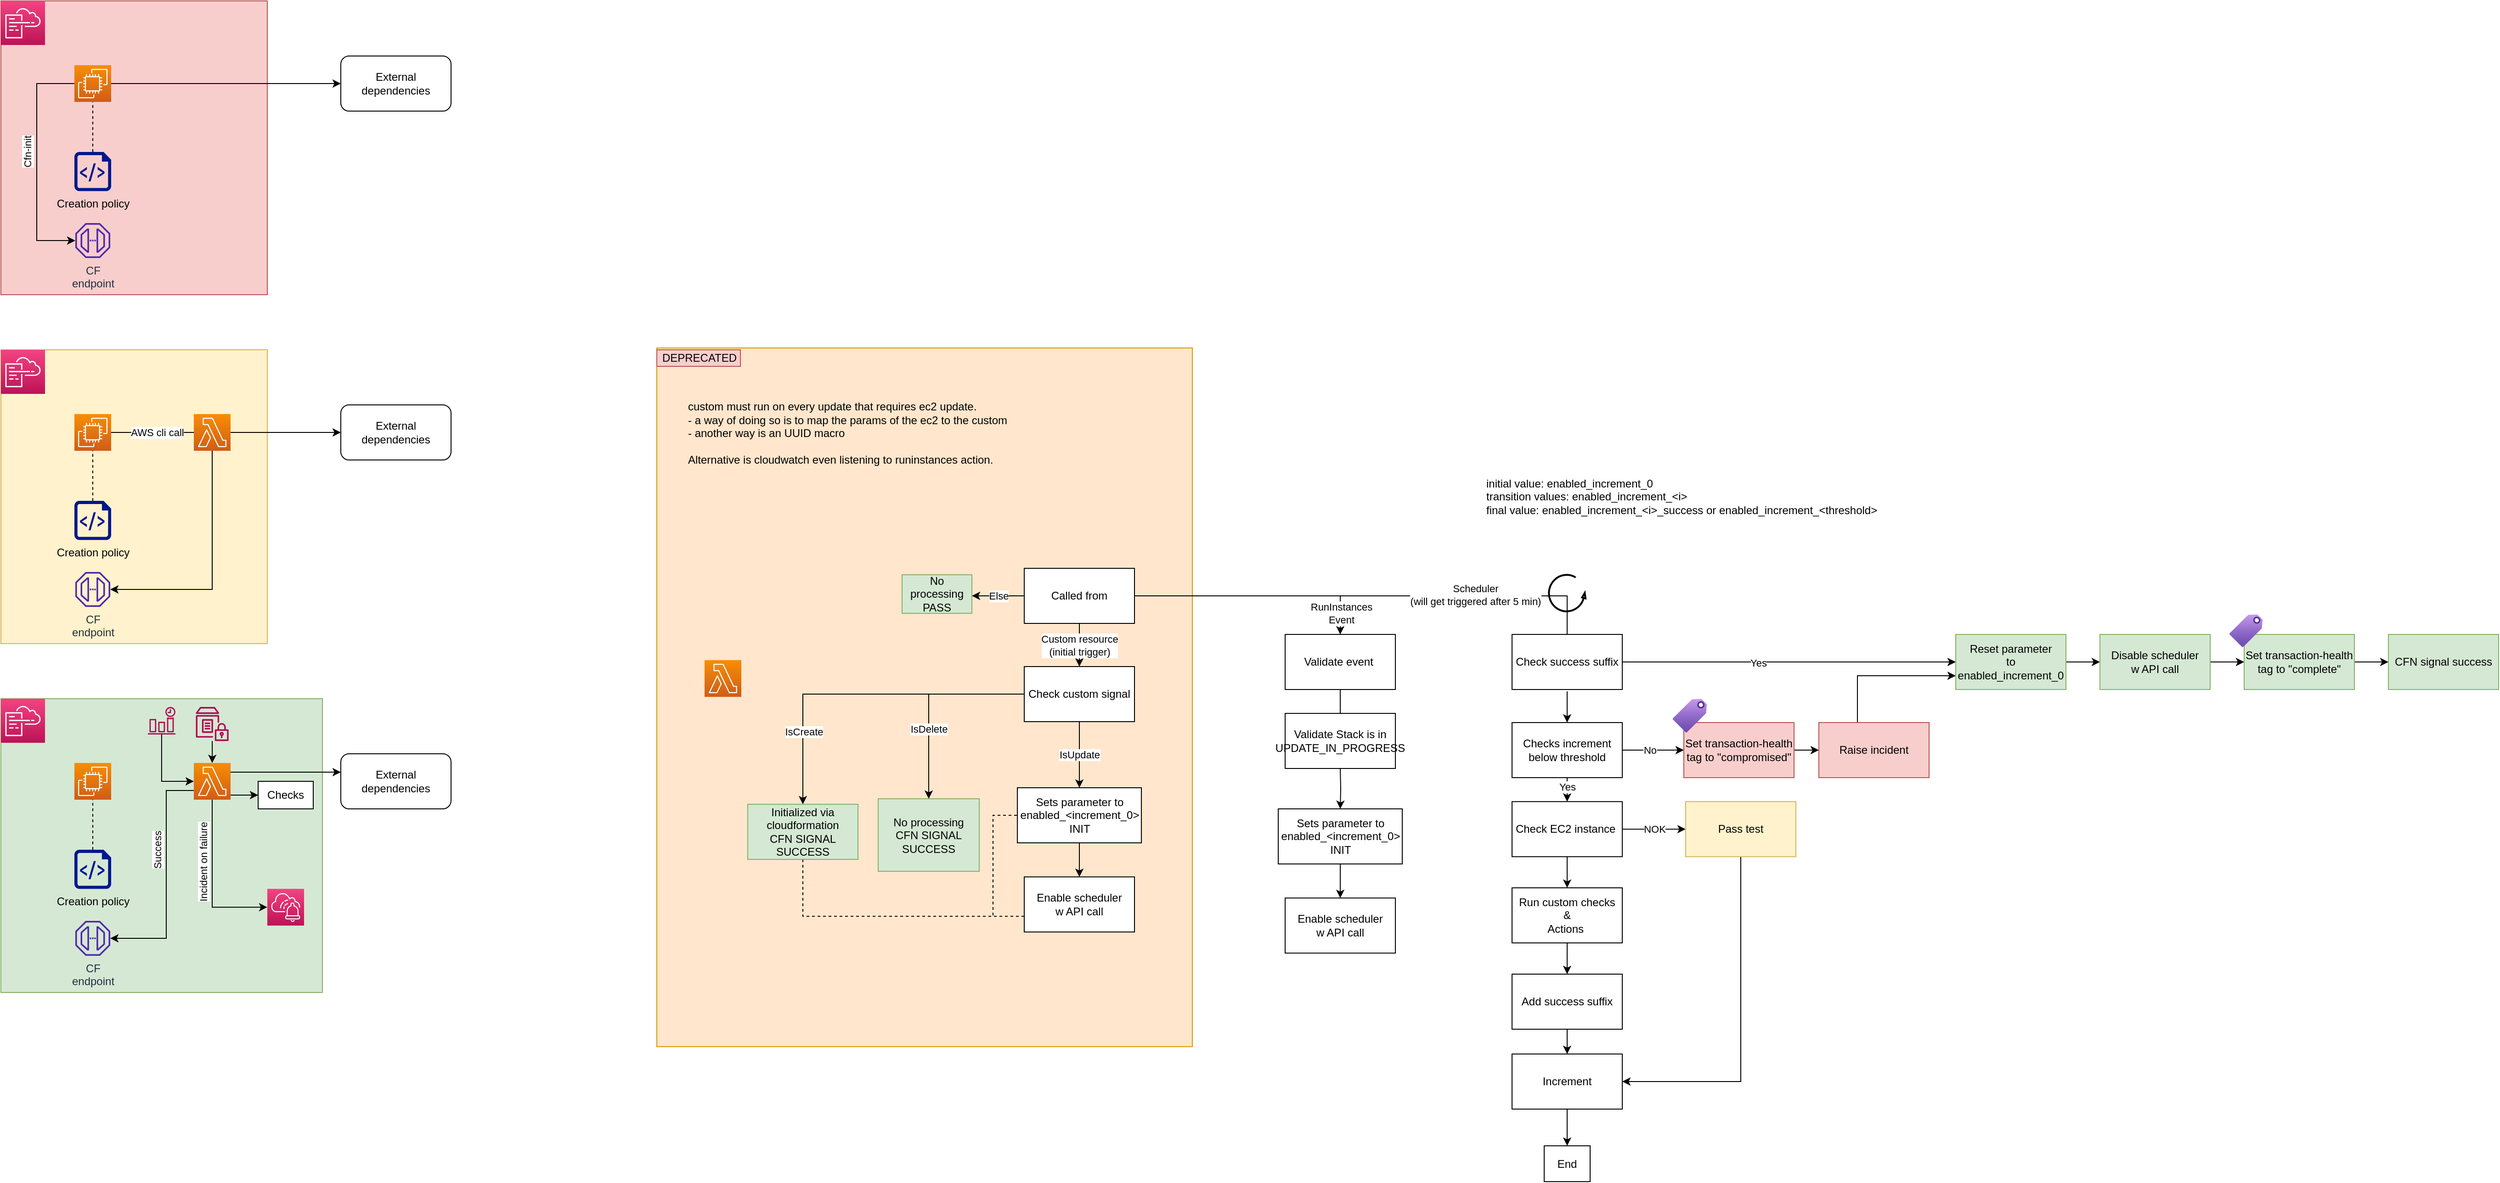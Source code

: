 <mxfile version="16.1.2" type="device"><diagram id="FhN0YhwfLMsi-lymDsW3" name="Page-1"><mxGraphModel dx="1106" dy="997" grid="0" gridSize="10" guides="1" tooltips="1" connect="1" arrows="1" fold="1" page="1" pageScale="1" pageWidth="827" pageHeight="1169" math="0" shadow="0"><root><mxCell id="0"/><mxCell id="1" parent="0"/><mxCell id="nle_YwqOD9X8qx88k8Kb-2" value="" style="rounded=0;whiteSpace=wrap;html=1;fillColor=#ffe6cc;strokeColor=#d79b00;" vertex="1" parent="1"><mxGeometry x="784" y="407" width="583" height="761" as="geometry"/></mxCell><mxCell id="jrHru4hNWrMTznHkmxCw-6" value="" style="rounded=0;whiteSpace=wrap;html=1;fillColor=#f8cecc;strokeColor=#b85450;" parent="1" vertex="1"><mxGeometry x="70" y="29" width="290" height="320" as="geometry"/></mxCell><mxCell id="jrHru4hNWrMTznHkmxCw-11" style="edgeStyle=orthogonalEdgeStyle;rounded=0;orthogonalLoop=1;jettySize=auto;html=1;endArrow=classic;endFill=1;" parent="1" source="jrHru4hNWrMTznHkmxCw-2" target="jrHru4hNWrMTznHkmxCw-12" edge="1"><mxGeometry relative="1" as="geometry"><mxPoint x="270" y="119" as="targetPoint"/></mxGeometry></mxCell><mxCell id="jrHru4hNWrMTznHkmxCw-26" style="edgeStyle=orthogonalEdgeStyle;rounded=0;orthogonalLoop=1;jettySize=auto;html=1;endArrow=classic;endFill=1;" parent="1" source="jrHru4hNWrMTznHkmxCw-2" target="jrHru4hNWrMTznHkmxCw-28" edge="1"><mxGeometry relative="1" as="geometry"><Array as="points"><mxPoint x="109" y="119"/></Array></mxGeometry></mxCell><mxCell id="jrHru4hNWrMTznHkmxCw-27" value="Cfn-init" style="edgeLabel;html=1;align=center;verticalAlign=middle;resizable=0;points=[];rotation=-90;" parent="jrHru4hNWrMTznHkmxCw-26" vertex="1" connectable="0"><mxGeometry x="-0.32" y="1" relative="1" as="geometry"><mxPoint x="-11" y="29" as="offset"/></mxGeometry></mxCell><mxCell id="jrHru4hNWrMTznHkmxCw-2" value="" style="sketch=0;points=[[0,0,0],[0.25,0,0],[0.5,0,0],[0.75,0,0],[1,0,0],[0,1,0],[0.25,1,0],[0.5,1,0],[0.75,1,0],[1,1,0],[0,0.25,0],[0,0.5,0],[0,0.75,0],[1,0.25,0],[1,0.5,0],[1,0.75,0]];outlineConnect=0;fontColor=#232F3E;gradientColor=#F78E04;gradientDirection=north;fillColor=#D05C17;strokeColor=#ffffff;dashed=0;verticalLabelPosition=bottom;verticalAlign=top;align=center;html=1;fontSize=12;fontStyle=0;aspect=fixed;shape=mxgraph.aws4.resourceIcon;resIcon=mxgraph.aws4.ec2;" parent="1" vertex="1"><mxGeometry x="150" y="99" width="40" height="40" as="geometry"/></mxCell><mxCell id="jrHru4hNWrMTznHkmxCw-9" value="" style="edgeStyle=orthogonalEdgeStyle;rounded=0;orthogonalLoop=1;jettySize=auto;html=1;endArrow=none;endFill=0;dashed=1;" parent="1" source="jrHru4hNWrMTznHkmxCw-4" target="jrHru4hNWrMTznHkmxCw-2" edge="1"><mxGeometry relative="1" as="geometry"/></mxCell><mxCell id="jrHru4hNWrMTznHkmxCw-4" value="Creation policy" style="sketch=0;aspect=fixed;pointerEvents=1;shadow=0;dashed=0;html=1;strokeColor=none;labelPosition=center;verticalLabelPosition=bottom;verticalAlign=top;align=center;fillColor=#00188D;shape=mxgraph.azure.script_file" parent="1" vertex="1"><mxGeometry x="150" y="193.55" width="40" height="42.55" as="geometry"/></mxCell><mxCell id="jrHru4hNWrMTznHkmxCw-5" value="" style="sketch=0;points=[[0,0,0],[0.25,0,0],[0.5,0,0],[0.75,0,0],[1,0,0],[0,1,0],[0.25,1,0],[0.5,1,0],[0.75,1,0],[1,1,0],[0,0.25,0],[0,0.5,0],[0,0.75,0],[1,0.25,0],[1,0.5,0],[1,0.75,0]];points=[[0,0,0],[0.25,0,0],[0.5,0,0],[0.75,0,0],[1,0,0],[0,1,0],[0.25,1,0],[0.5,1,0],[0.75,1,0],[1,1,0],[0,0.25,0],[0,0.5,0],[0,0.75,0],[1,0.25,0],[1,0.5,0],[1,0.75,0]];outlineConnect=0;fontColor=#232F3E;gradientColor=#F34482;gradientDirection=north;fillColor=#BC1356;strokeColor=#ffffff;dashed=0;verticalLabelPosition=bottom;verticalAlign=top;align=center;html=1;fontSize=12;fontStyle=0;aspect=fixed;shape=mxgraph.aws4.resourceIcon;resIcon=mxgraph.aws4.cloudformation;" parent="1" vertex="1"><mxGeometry x="70" y="29" width="48" height="48" as="geometry"/></mxCell><mxCell id="jrHru4hNWrMTznHkmxCw-12" value="External dependencies" style="rounded=1;whiteSpace=wrap;html=1;" parent="1" vertex="1"><mxGeometry x="440" y="89" width="120" height="60" as="geometry"/></mxCell><mxCell id="jrHru4hNWrMTznHkmxCw-28" value="CF&lt;br&gt;endpoint" style="sketch=0;outlineConnect=0;fontColor=#232F3E;gradientColor=none;fillColor=#4D27AA;strokeColor=none;dashed=0;verticalLabelPosition=bottom;verticalAlign=top;align=center;html=1;fontSize=12;fontStyle=0;aspect=fixed;pointerEvents=1;shape=mxgraph.aws4.endpoint;" parent="1" vertex="1"><mxGeometry x="151" y="271" width="38" height="38" as="geometry"/></mxCell><mxCell id="jrHru4hNWrMTznHkmxCw-39" value="" style="rounded=0;whiteSpace=wrap;html=1;fillColor=#fff2cc;strokeColor=#d6b656;" parent="1" vertex="1"><mxGeometry x="70" y="409" width="290" height="320" as="geometry"/></mxCell><mxCell id="jrHru4hNWrMTznHkmxCw-40" style="edgeStyle=orthogonalEdgeStyle;rounded=0;orthogonalLoop=1;jettySize=auto;html=1;endArrow=classic;endFill=1;startArrow=none;" parent="1" source="jrHru4hNWrMTznHkmxCw-49" target="jrHru4hNWrMTznHkmxCw-47" edge="1"><mxGeometry relative="1" as="geometry"><mxPoint x="270" y="499" as="targetPoint"/></mxGeometry></mxCell><mxCell id="jrHru4hNWrMTznHkmxCw-43" value="" style="sketch=0;points=[[0,0,0],[0.25,0,0],[0.5,0,0],[0.75,0,0],[1,0,0],[0,1,0],[0.25,1,0],[0.5,1,0],[0.75,1,0],[1,1,0],[0,0.25,0],[0,0.5,0],[0,0.75,0],[1,0.25,0],[1,0.5,0],[1,0.75,0]];outlineConnect=0;fontColor=#232F3E;gradientColor=#F78E04;gradientDirection=north;fillColor=#D05C17;strokeColor=#ffffff;dashed=0;verticalLabelPosition=bottom;verticalAlign=top;align=center;html=1;fontSize=12;fontStyle=0;aspect=fixed;shape=mxgraph.aws4.resourceIcon;resIcon=mxgraph.aws4.ec2;" parent="1" vertex="1"><mxGeometry x="150" y="479" width="40" height="40" as="geometry"/></mxCell><mxCell id="jrHru4hNWrMTznHkmxCw-44" value="" style="edgeStyle=orthogonalEdgeStyle;rounded=0;orthogonalLoop=1;jettySize=auto;html=1;endArrow=none;endFill=0;dashed=1;" parent="1" source="jrHru4hNWrMTznHkmxCw-45" target="jrHru4hNWrMTznHkmxCw-43" edge="1"><mxGeometry relative="1" as="geometry"/></mxCell><mxCell id="jrHru4hNWrMTznHkmxCw-45" value="Creation policy" style="sketch=0;aspect=fixed;pointerEvents=1;shadow=0;dashed=0;html=1;strokeColor=none;labelPosition=center;verticalLabelPosition=bottom;verticalAlign=top;align=center;fillColor=#00188D;shape=mxgraph.azure.script_file" parent="1" vertex="1"><mxGeometry x="150" y="573.55" width="40" height="42.55" as="geometry"/></mxCell><mxCell id="jrHru4hNWrMTznHkmxCw-46" value="" style="sketch=0;points=[[0,0,0],[0.25,0,0],[0.5,0,0],[0.75,0,0],[1,0,0],[0,1,0],[0.25,1,0],[0.5,1,0],[0.75,1,0],[1,1,0],[0,0.25,0],[0,0.5,0],[0,0.75,0],[1,0.25,0],[1,0.5,0],[1,0.75,0]];points=[[0,0,0],[0.25,0,0],[0.5,0,0],[0.75,0,0],[1,0,0],[0,1,0],[0.25,1,0],[0.5,1,0],[0.75,1,0],[1,1,0],[0,0.25,0],[0,0.5,0],[0,0.75,0],[1,0.25,0],[1,0.5,0],[1,0.75,0]];outlineConnect=0;fontColor=#232F3E;gradientColor=#F34482;gradientDirection=north;fillColor=#BC1356;strokeColor=#ffffff;dashed=0;verticalLabelPosition=bottom;verticalAlign=top;align=center;html=1;fontSize=12;fontStyle=0;aspect=fixed;shape=mxgraph.aws4.resourceIcon;resIcon=mxgraph.aws4.cloudformation;" parent="1" vertex="1"><mxGeometry x="70" y="409" width="48" height="48" as="geometry"/></mxCell><mxCell id="jrHru4hNWrMTznHkmxCw-47" value="External dependencies" style="rounded=1;whiteSpace=wrap;html=1;" parent="1" vertex="1"><mxGeometry x="440" y="469" width="120" height="60" as="geometry"/></mxCell><mxCell id="jrHru4hNWrMTznHkmxCw-48" value="CF&lt;br&gt;endpoint" style="sketch=0;outlineConnect=0;fontColor=#232F3E;gradientColor=none;fillColor=#4D27AA;strokeColor=none;dashed=0;verticalLabelPosition=bottom;verticalAlign=top;align=center;html=1;fontSize=12;fontStyle=0;aspect=fixed;pointerEvents=1;shape=mxgraph.aws4.endpoint;" parent="1" vertex="1"><mxGeometry x="151" y="651" width="38" height="38" as="geometry"/></mxCell><mxCell id="jrHru4hNWrMTznHkmxCw-51" style="edgeStyle=orthogonalEdgeStyle;rounded=0;orthogonalLoop=1;jettySize=auto;html=1;endArrow=classic;endFill=1;" parent="1" source="jrHru4hNWrMTznHkmxCw-49" target="jrHru4hNWrMTznHkmxCw-48" edge="1"><mxGeometry relative="1" as="geometry"><Array as="points"><mxPoint x="300" y="670"/></Array></mxGeometry></mxCell><mxCell id="jrHru4hNWrMTznHkmxCw-49" value="" style="sketch=0;points=[[0,0,0],[0.25,0,0],[0.5,0,0],[0.75,0,0],[1,0,0],[0,1,0],[0.25,1,0],[0.5,1,0],[0.75,1,0],[1,1,0],[0,0.25,0],[0,0.5,0],[0,0.75,0],[1,0.25,0],[1,0.5,0],[1,0.75,0]];outlineConnect=0;fontColor=#232F3E;gradientColor=#F78E04;gradientDirection=north;fillColor=#D05C17;strokeColor=#ffffff;dashed=0;verticalLabelPosition=bottom;verticalAlign=top;align=center;html=1;fontSize=12;fontStyle=0;aspect=fixed;shape=mxgraph.aws4.resourceIcon;resIcon=mxgraph.aws4.lambda;" parent="1" vertex="1"><mxGeometry x="280" y="479" width="40" height="40" as="geometry"/></mxCell><mxCell id="jrHru4hNWrMTznHkmxCw-50" value="" style="edgeStyle=orthogonalEdgeStyle;rounded=0;orthogonalLoop=1;jettySize=auto;html=1;endArrow=none;endFill=1;" parent="1" source="jrHru4hNWrMTznHkmxCw-43" target="jrHru4hNWrMTznHkmxCw-49" edge="1"><mxGeometry relative="1" as="geometry"><mxPoint x="440" y="499" as="targetPoint"/><mxPoint x="190" y="499" as="sourcePoint"/></mxGeometry></mxCell><mxCell id="jrHru4hNWrMTznHkmxCw-54" value="AWS cli call" style="edgeLabel;html=1;align=center;verticalAlign=middle;resizable=0;points=[];" parent="jrHru4hNWrMTznHkmxCw-50" vertex="1" connectable="0"><mxGeometry x="-0.178" relative="1" as="geometry"><mxPoint x="13" as="offset"/></mxGeometry></mxCell><mxCell id="jrHru4hNWrMTznHkmxCw-55" value="" style="rounded=0;whiteSpace=wrap;html=1;fillColor=#d5e8d4;strokeColor=#82b366;" parent="1" vertex="1"><mxGeometry x="70" y="789" width="350" height="320" as="geometry"/></mxCell><mxCell id="jrHru4hNWrMTznHkmxCw-56" style="edgeStyle=orthogonalEdgeStyle;rounded=0;orthogonalLoop=1;jettySize=auto;html=1;endArrow=classic;endFill=1;startArrow=none;" parent="1" source="jrHru4hNWrMTznHkmxCw-64" target="jrHru4hNWrMTznHkmxCw-61" edge="1"><mxGeometry relative="1" as="geometry"><mxPoint x="270" y="879" as="targetPoint"/><Array as="points"><mxPoint x="390" y="869"/><mxPoint x="390" y="869"/></Array></mxGeometry></mxCell><mxCell id="jrHru4hNWrMTznHkmxCw-57" value="" style="sketch=0;points=[[0,0,0],[0.25,0,0],[0.5,0,0],[0.75,0,0],[1,0,0],[0,1,0],[0.25,1,0],[0.5,1,0],[0.75,1,0],[1,1,0],[0,0.25,0],[0,0.5,0],[0,0.75,0],[1,0.25,0],[1,0.5,0],[1,0.75,0]];outlineConnect=0;fontColor=#232F3E;gradientColor=#F78E04;gradientDirection=north;fillColor=#D05C17;strokeColor=#ffffff;dashed=0;verticalLabelPosition=bottom;verticalAlign=top;align=center;html=1;fontSize=12;fontStyle=0;aspect=fixed;shape=mxgraph.aws4.resourceIcon;resIcon=mxgraph.aws4.ec2;" parent="1" vertex="1"><mxGeometry x="150" y="859" width="40" height="40" as="geometry"/></mxCell><mxCell id="jrHru4hNWrMTznHkmxCw-58" value="" style="edgeStyle=orthogonalEdgeStyle;rounded=0;orthogonalLoop=1;jettySize=auto;html=1;endArrow=none;endFill=0;dashed=1;" parent="1" source="jrHru4hNWrMTznHkmxCw-59" target="jrHru4hNWrMTznHkmxCw-57" edge="1"><mxGeometry relative="1" as="geometry"/></mxCell><mxCell id="jrHru4hNWrMTznHkmxCw-59" value="Creation policy" style="sketch=0;aspect=fixed;pointerEvents=1;shadow=0;dashed=0;html=1;strokeColor=none;labelPosition=center;verticalLabelPosition=bottom;verticalAlign=top;align=center;fillColor=#00188D;shape=mxgraph.azure.script_file" parent="1" vertex="1"><mxGeometry x="150" y="953.55" width="40" height="42.55" as="geometry"/></mxCell><mxCell id="jrHru4hNWrMTznHkmxCw-60" value="" style="sketch=0;points=[[0,0,0],[0.25,0,0],[0.5,0,0],[0.75,0,0],[1,0,0],[0,1,0],[0.25,1,0],[0.5,1,0],[0.75,1,0],[1,1,0],[0,0.25,0],[0,0.5,0],[0,0.75,0],[1,0.25,0],[1,0.5,0],[1,0.75,0]];points=[[0,0,0],[0.25,0,0],[0.5,0,0],[0.75,0,0],[1,0,0],[0,1,0],[0.25,1,0],[0.5,1,0],[0.75,1,0],[1,1,0],[0,0.25,0],[0,0.5,0],[0,0.75,0],[1,0.25,0],[1,0.5,0],[1,0.75,0]];outlineConnect=0;fontColor=#232F3E;gradientColor=#F34482;gradientDirection=north;fillColor=#BC1356;strokeColor=#ffffff;dashed=0;verticalLabelPosition=bottom;verticalAlign=top;align=center;html=1;fontSize=12;fontStyle=0;aspect=fixed;shape=mxgraph.aws4.resourceIcon;resIcon=mxgraph.aws4.cloudformation;" parent="1" vertex="1"><mxGeometry x="70" y="789" width="48" height="48" as="geometry"/></mxCell><mxCell id="jrHru4hNWrMTznHkmxCw-61" value="External dependencies" style="rounded=1;whiteSpace=wrap;html=1;" parent="1" vertex="1"><mxGeometry x="440" y="849" width="120" height="60" as="geometry"/></mxCell><mxCell id="jrHru4hNWrMTznHkmxCw-62" value="CF&lt;br&gt;endpoint" style="sketch=0;outlineConnect=0;fontColor=#232F3E;gradientColor=none;fillColor=#4D27AA;strokeColor=none;dashed=0;verticalLabelPosition=bottom;verticalAlign=top;align=center;html=1;fontSize=12;fontStyle=0;aspect=fixed;pointerEvents=1;shape=mxgraph.aws4.endpoint;" parent="1" vertex="1"><mxGeometry x="151" y="1031" width="38" height="38" as="geometry"/></mxCell><mxCell id="jrHru4hNWrMTznHkmxCw-63" style="edgeStyle=orthogonalEdgeStyle;rounded=0;orthogonalLoop=1;jettySize=auto;html=1;endArrow=classic;endFill=1;" parent="1" source="jrHru4hNWrMTznHkmxCw-64" target="jrHru4hNWrMTznHkmxCw-62" edge="1"><mxGeometry relative="1" as="geometry"><Array as="points"><mxPoint x="250" y="889"/><mxPoint x="250" y="1050"/></Array></mxGeometry></mxCell><mxCell id="jrHru4hNWrMTznHkmxCw-81" value="Success" style="edgeLabel;html=1;align=center;verticalAlign=middle;resizable=0;points=[];rotation=-90;" parent="jrHru4hNWrMTznHkmxCw-63" vertex="1" connectable="0"><mxGeometry x="-0.341" y="1" relative="1" as="geometry"><mxPoint x="-11" y="12" as="offset"/></mxGeometry></mxCell><mxCell id="jrHru4hNWrMTznHkmxCw-76" style="edgeStyle=orthogonalEdgeStyle;rounded=0;orthogonalLoop=1;jettySize=auto;html=1;endArrow=classic;endFill=1;" parent="1" source="jrHru4hNWrMTznHkmxCw-64" target="jrHru4hNWrMTznHkmxCw-73" edge="1"><mxGeometry relative="1" as="geometry"><Array as="points"><mxPoint x="330" y="894"/><mxPoint x="330" y="894"/></Array></mxGeometry></mxCell><mxCell id="jrHru4hNWrMTznHkmxCw-79" style="edgeStyle=orthogonalEdgeStyle;rounded=0;orthogonalLoop=1;jettySize=auto;html=1;entryX=0;entryY=0.5;entryDx=0;entryDy=0;entryPerimeter=0;endArrow=classic;endFill=1;" parent="1" source="jrHru4hNWrMTznHkmxCw-64" target="jrHru4hNWrMTznHkmxCw-77" edge="1"><mxGeometry relative="1" as="geometry"><Array as="points"><mxPoint x="300" y="1016"/></Array></mxGeometry></mxCell><mxCell id="jrHru4hNWrMTznHkmxCw-80" value="Incident on failure" style="edgeLabel;html=1;align=center;verticalAlign=middle;resizable=0;points=[];rotation=-90;" parent="jrHru4hNWrMTznHkmxCw-79" vertex="1" connectable="0"><mxGeometry x="-0.232" y="2" relative="1" as="geometry"><mxPoint x="-12" as="offset"/></mxGeometry></mxCell><mxCell id="jrHru4hNWrMTznHkmxCw-64" value="" style="sketch=0;points=[[0,0,0],[0.25,0,0],[0.5,0,0],[0.75,0,0],[1,0,0],[0,1,0],[0.25,1,0],[0.5,1,0],[0.75,1,0],[1,1,0],[0,0.25,0],[0,0.5,0],[0,0.75,0],[1,0.25,0],[1,0.5,0],[1,0.75,0]];outlineConnect=0;fontColor=#232F3E;gradientColor=#F78E04;gradientDirection=north;fillColor=#D05C17;strokeColor=#ffffff;dashed=0;verticalLabelPosition=bottom;verticalAlign=top;align=center;html=1;fontSize=12;fontStyle=0;aspect=fixed;shape=mxgraph.aws4.resourceIcon;resIcon=mxgraph.aws4.lambda;" parent="1" vertex="1"><mxGeometry x="280" y="859" width="40" height="40" as="geometry"/></mxCell><mxCell id="jrHru4hNWrMTznHkmxCw-74" style="edgeStyle=orthogonalEdgeStyle;rounded=0;orthogonalLoop=1;jettySize=auto;html=1;endArrow=classic;endFill=1;" parent="1" source="jrHru4hNWrMTznHkmxCw-67" target="jrHru4hNWrMTznHkmxCw-64" edge="1"><mxGeometry relative="1" as="geometry"><Array as="points"><mxPoint x="245" y="879"/></Array></mxGeometry></mxCell><mxCell id="jrHru4hNWrMTznHkmxCw-67" value="" style="sketch=0;outlineConnect=0;fontColor=#232F3E;gradientColor=none;fillColor=#B0084D;strokeColor=none;dashed=0;verticalLabelPosition=bottom;verticalAlign=top;align=center;html=1;fontSize=12;fontStyle=0;aspect=fixed;pointerEvents=1;shape=mxgraph.aws4.event_time_based;" parent="1" vertex="1"><mxGeometry x="230" y="798" width="30" height="30" as="geometry"/></mxCell><mxCell id="jrHru4hNWrMTznHkmxCw-71" style="edgeStyle=orthogonalEdgeStyle;rounded=0;orthogonalLoop=1;jettySize=auto;html=1;entryX=0.5;entryY=0;entryDx=0;entryDy=0;entryPerimeter=0;endArrow=classic;endFill=1;" parent="1" source="jrHru4hNWrMTznHkmxCw-68" target="jrHru4hNWrMTznHkmxCw-64" edge="1"><mxGeometry relative="1" as="geometry"/></mxCell><mxCell id="jrHru4hNWrMTznHkmxCw-68" value="" style="sketch=0;outlineConnect=0;fontColor=#232F3E;gradientColor=none;fillColor=#B0084D;strokeColor=none;dashed=0;verticalLabelPosition=bottom;verticalAlign=top;align=center;html=1;fontSize=12;fontStyle=0;aspect=fixed;pointerEvents=1;shape=mxgraph.aws4.parameter_store;" parent="1" vertex="1"><mxGeometry x="282.17" y="798" width="35.67" height="37.1" as="geometry"/></mxCell><mxCell id="jrHru4hNWrMTznHkmxCw-73" value="Checks" style="rounded=0;whiteSpace=wrap;html=1;" parent="1" vertex="1"><mxGeometry x="350" y="879" width="60" height="30" as="geometry"/></mxCell><mxCell id="jrHru4hNWrMTznHkmxCw-77" value="" style="sketch=0;points=[[0,0,0],[0.25,0,0],[0.5,0,0],[0.75,0,0],[1,0,0],[0,1,0],[0.25,1,0],[0.5,1,0],[0.75,1,0],[1,1,0],[0,0.25,0],[0,0.5,0],[0,0.75,0],[1,0.25,0],[1,0.5,0],[1,0.75,0]];points=[[0,0,0],[0.25,0,0],[0.5,0,0],[0.75,0,0],[1,0,0],[0,1,0],[0.25,1,0],[0.5,1,0],[0.75,1,0],[1,1,0],[0,0.25,0],[0,0.5,0],[0,0.75,0],[1,0.25,0],[1,0.5,0],[1,0.75,0]];outlineConnect=0;fontColor=#232F3E;gradientColor=#F34482;gradientDirection=north;fillColor=#BC1356;strokeColor=#ffffff;dashed=0;verticalLabelPosition=bottom;verticalAlign=top;align=center;html=1;fontSize=12;fontStyle=0;aspect=fixed;shape=mxgraph.aws4.resourceIcon;resIcon=mxgraph.aws4.systems_manager_incident_manager;" parent="1" vertex="1"><mxGeometry x="360" y="996.1" width="40" height="40" as="geometry"/></mxCell><mxCell id="jrHru4hNWrMTznHkmxCw-82" value="" style="sketch=0;points=[[0,0,0],[0.25,0,0],[0.5,0,0],[0.75,0,0],[1,0,0],[0,1,0],[0.25,1,0],[0.5,1,0],[0.75,1,0],[1,1,0],[0,0.25,0],[0,0.5,0],[0,0.75,0],[1,0.25,0],[1,0.5,0],[1,0.75,0]];outlineConnect=0;fontColor=#232F3E;gradientColor=#F78E04;gradientDirection=north;fillColor=#D05C17;strokeColor=#ffffff;dashed=0;verticalLabelPosition=bottom;verticalAlign=top;align=center;html=1;fontSize=12;fontStyle=0;aspect=fixed;shape=mxgraph.aws4.resourceIcon;resIcon=mxgraph.aws4.lambda;" parent="1" vertex="1"><mxGeometry x="836" y="747" width="40" height="40" as="geometry"/></mxCell><mxCell id="jrHru4hNWrMTznHkmxCw-86" style="edgeStyle=orthogonalEdgeStyle;rounded=0;orthogonalLoop=1;jettySize=auto;html=1;endArrow=classic;endFill=1;" parent="1" source="jrHru4hNWrMTznHkmxCw-84" target="jrHru4hNWrMTznHkmxCw-85" edge="1"><mxGeometry relative="1" as="geometry"/></mxCell><mxCell id="jrHru4hNWrMTznHkmxCw-87" value="IsUpdate" style="edgeLabel;html=1;align=center;verticalAlign=middle;resizable=0;points=[];" parent="jrHru4hNWrMTznHkmxCw-86" vertex="1" connectable="0"><mxGeometry x="-0.389" relative="1" as="geometry"><mxPoint y="14" as="offset"/></mxGeometry></mxCell><mxCell id="jrHru4hNWrMTznHkmxCw-151" value="" style="edgeStyle=orthogonalEdgeStyle;rounded=0;orthogonalLoop=1;jettySize=auto;html=1;endArrow=classic;endFill=1;entryX=0.5;entryY=0;entryDx=0;entryDy=0;" parent="1" source="jrHru4hNWrMTznHkmxCw-84" target="jrHru4hNWrMTznHkmxCw-153" edge="1"><mxGeometry relative="1" as="geometry"><mxPoint x="1094" y="896" as="targetPoint"/></mxGeometry></mxCell><mxCell id="jrHru4hNWrMTznHkmxCw-152" value="IsDelete" style="edgeLabel;html=1;align=center;verticalAlign=middle;resizable=0;points=[];" parent="jrHru4hNWrMTznHkmxCw-151" vertex="1" connectable="0"><mxGeometry x="0.299" relative="1" as="geometry"><mxPoint as="offset"/></mxGeometry></mxCell><mxCell id="jrHru4hNWrMTznHkmxCw-156" value="" style="edgeStyle=orthogonalEdgeStyle;rounded=0;orthogonalLoop=1;jettySize=auto;html=1;endArrow=classic;endFill=1;" parent="1" source="jrHru4hNWrMTznHkmxCw-84" target="jrHru4hNWrMTznHkmxCw-155" edge="1"><mxGeometry relative="1" as="geometry"/></mxCell><mxCell id="jrHru4hNWrMTznHkmxCw-157" value="IsCreate" style="edgeLabel;html=1;align=center;verticalAlign=middle;resizable=0;points=[];" parent="jrHru4hNWrMTznHkmxCw-156" vertex="1" connectable="0"><mxGeometry x="0.562" y="1" relative="1" as="geometry"><mxPoint as="offset"/></mxGeometry></mxCell><mxCell id="jrHru4hNWrMTznHkmxCw-84" value="Check custom signal" style="rounded=0;whiteSpace=wrap;html=1;" parent="1" vertex="1"><mxGeometry x="1184" y="754" width="120" height="60" as="geometry"/></mxCell><mxCell id="jrHru4hNWrMTznHkmxCw-145" style="edgeStyle=orthogonalEdgeStyle;rounded=0;orthogonalLoop=1;jettySize=auto;html=1;endArrow=classic;endFill=1;" parent="1" source="jrHru4hNWrMTznHkmxCw-85" target="jrHru4hNWrMTznHkmxCw-144" edge="1"><mxGeometry relative="1" as="geometry"/></mxCell><mxCell id="jrHru4hNWrMTznHkmxCw-85" value="Sets parameter to enabled_&amp;lt;increment_0&amp;gt;&lt;br&gt;INIT" style="rounded=0;whiteSpace=wrap;html=1;" parent="1" vertex="1"><mxGeometry x="1176.5" y="886" width="135" height="60" as="geometry"/></mxCell><mxCell id="jrHru4hNWrMTznHkmxCw-89" value="Custom resource&lt;br&gt;(initial trigger)" style="edgeStyle=orthogonalEdgeStyle;rounded=0;orthogonalLoop=1;jettySize=auto;html=1;endArrow=classic;endFill=1;" parent="1" source="jrHru4hNWrMTznHkmxCw-88" target="jrHru4hNWrMTznHkmxCw-84" edge="1"><mxGeometry relative="1" as="geometry"><Array as="points"><mxPoint x="1244" y="734"/><mxPoint x="1244" y="734"/></Array></mxGeometry></mxCell><mxCell id="jrHru4hNWrMTznHkmxCw-93" style="edgeStyle=orthogonalEdgeStyle;rounded=0;orthogonalLoop=1;jettySize=auto;html=1;endArrow=classic;endFill=1;entryX=0.5;entryY=0;entryDx=0;entryDy=0;" parent="1" source="jrHru4hNWrMTznHkmxCw-88" target="jrHru4hNWrMTznHkmxCw-103" edge="1"><mxGeometry relative="1" as="geometry"/></mxCell><mxCell id="jrHru4hNWrMTznHkmxCw-94" value="Scheduler&lt;br&gt;(will get triggered after 5 min)" style="edgeLabel;html=1;align=center;verticalAlign=middle;resizable=0;points=[];" parent="jrHru4hNWrMTznHkmxCw-93" vertex="1" connectable="0"><mxGeometry x="0.606" y="-1" relative="1" as="geometry"><mxPoint x="-99" y="-19" as="offset"/></mxGeometry></mxCell><mxCell id="jrHru4hNWrMTznHkmxCw-123" value="No" style="edgeLabel;html=1;align=center;verticalAlign=middle;resizable=0;points=[];" parent="jrHru4hNWrMTznHkmxCw-93" vertex="1" connectable="0"><mxGeometry x="0.864" y="1" relative="1" as="geometry"><mxPoint as="offset"/></mxGeometry></mxCell><mxCell id="jrHru4hNWrMTznHkmxCw-95" value="Else" style="edgeStyle=orthogonalEdgeStyle;rounded=0;orthogonalLoop=1;jettySize=auto;html=1;endArrow=classic;endFill=1;" parent="1" source="jrHru4hNWrMTznHkmxCw-88" edge="1"><mxGeometry relative="1" as="geometry"><mxPoint x="1127" y="677" as="targetPoint"/></mxGeometry></mxCell><mxCell id="nle_YwqOD9X8qx88k8Kb-4" style="edgeStyle=orthogonalEdgeStyle;rounded=0;orthogonalLoop=1;jettySize=auto;html=1;entryX=0.5;entryY=0;entryDx=0;entryDy=0;" edge="1" parent="1" source="jrHru4hNWrMTznHkmxCw-88" target="2"><mxGeometry relative="1" as="geometry"/></mxCell><mxCell id="jrHru4hNWrMTznHkmxCw-88" value="Called from" style="rounded=0;whiteSpace=wrap;html=1;" parent="1" vertex="1"><mxGeometry x="1184" y="647" width="120" height="60" as="geometry"/></mxCell><mxCell id="jrHru4hNWrMTznHkmxCw-96" value="No processing&lt;br&gt;PASS" style="rounded=0;whiteSpace=wrap;html=1;fillColor=#d5e8d4;strokeColor=#82b366;" parent="1" vertex="1"><mxGeometry x="1051" y="654" width="76" height="42" as="geometry"/></mxCell><mxCell id="jrHru4hNWrMTznHkmxCw-106" style="edgeStyle=orthogonalEdgeStyle;rounded=0;orthogonalLoop=1;jettySize=auto;html=1;endArrow=classic;endFill=1;" parent="1" source="jrHru4hNWrMTznHkmxCw-103" edge="1"><mxGeometry relative="1" as="geometry"><mxPoint x="1902" y="845" as="targetPoint"/></mxGeometry></mxCell><mxCell id="jrHru4hNWrMTznHkmxCw-108" value="No" style="edgeLabel;html=1;align=center;verticalAlign=middle;resizable=0;points=[];" parent="jrHru4hNWrMTznHkmxCw-106" vertex="1" connectable="0"><mxGeometry x="-0.343" y="1" relative="1" as="geometry"><mxPoint x="8" y="1" as="offset"/></mxGeometry></mxCell><mxCell id="jrHru4hNWrMTznHkmxCw-110" style="edgeStyle=orthogonalEdgeStyle;rounded=0;orthogonalLoop=1;jettySize=auto;html=1;endArrow=classic;endFill=1;" parent="1" source="jrHru4hNWrMTznHkmxCw-103" target="jrHru4hNWrMTznHkmxCw-109" edge="1"><mxGeometry relative="1" as="geometry"/></mxCell><mxCell id="jrHru4hNWrMTznHkmxCw-121" value="Yes" style="edgeLabel;html=1;align=center;verticalAlign=middle;resizable=0;points=[];" parent="jrHru4hNWrMTznHkmxCw-110" vertex="1" connectable="0"><mxGeometry x="0.625" relative="1" as="geometry"><mxPoint y="-6" as="offset"/></mxGeometry></mxCell><mxCell id="jrHru4hNWrMTznHkmxCw-103" value="Checks increment below threshold" style="rounded=0;whiteSpace=wrap;html=1;" parent="1" vertex="1"><mxGeometry x="1715" y="815" width="120" height="60" as="geometry"/></mxCell><mxCell id="nle_YwqOD9X8qx88k8Kb-18" style="edgeStyle=orthogonalEdgeStyle;rounded=0;orthogonalLoop=1;jettySize=auto;html=1;" edge="1" parent="1" source="jrHru4hNWrMTznHkmxCw-107" target="nle_YwqOD9X8qx88k8Kb-17"><mxGeometry relative="1" as="geometry"/></mxCell><mxCell id="jrHru4hNWrMTznHkmxCw-107" value="Set transaction-health tag to &quot;compromised&quot;" style="rounded=0;whiteSpace=wrap;html=1;fillColor=#f8cecc;strokeColor=#b85450;" parent="1" vertex="1"><mxGeometry x="1902" y="815" width="120" height="60" as="geometry"/></mxCell><mxCell id="jrHru4hNWrMTznHkmxCw-112" style="edgeStyle=orthogonalEdgeStyle;rounded=0;orthogonalLoop=1;jettySize=auto;html=1;entryX=0.5;entryY=0;entryDx=0;entryDy=0;endArrow=classic;endFill=1;" parent="1" source="jrHru4hNWrMTznHkmxCw-109" target="jrHru4hNWrMTznHkmxCw-111" edge="1"><mxGeometry relative="1" as="geometry"/></mxCell><mxCell id="jrHru4hNWrMTznHkmxCw-114" value="" style="edgeStyle=orthogonalEdgeStyle;rounded=0;orthogonalLoop=1;jettySize=auto;html=1;endArrow=classic;endFill=1;" parent="1" source="jrHru4hNWrMTznHkmxCw-109" target="jrHru4hNWrMTznHkmxCw-113" edge="1"><mxGeometry relative="1" as="geometry"/></mxCell><mxCell id="jrHru4hNWrMTznHkmxCw-115" value="NOK" style="edgeLabel;html=1;align=center;verticalAlign=middle;resizable=0;points=[];" parent="jrHru4hNWrMTznHkmxCw-114" vertex="1" connectable="0"><mxGeometry x="-0.188" relative="1" as="geometry"><mxPoint x="7" as="offset"/></mxGeometry></mxCell><mxCell id="jrHru4hNWrMTznHkmxCw-109" value="Check EC2 instance&amp;nbsp;" style="rounded=0;whiteSpace=wrap;html=1;" parent="1" vertex="1"><mxGeometry x="1715" y="901.1" width="120" height="60" as="geometry"/></mxCell><mxCell id="jrHru4hNWrMTznHkmxCw-129" style="edgeStyle=orthogonalEdgeStyle;rounded=0;orthogonalLoop=1;jettySize=auto;html=1;endArrow=classic;endFill=1;" parent="1" source="jrHru4hNWrMTznHkmxCw-111" target="jrHru4hNWrMTznHkmxCw-128" edge="1"><mxGeometry relative="1" as="geometry"><mxPoint x="1775" y="1085" as="targetPoint"/></mxGeometry></mxCell><mxCell id="jrHru4hNWrMTznHkmxCw-111" value="Run custom checks&lt;br&gt;&amp;amp;&lt;br&gt;Actions&amp;nbsp;" style="rounded=0;whiteSpace=wrap;html=1;" parent="1" vertex="1"><mxGeometry x="1715" y="995.0" width="120" height="60" as="geometry"/></mxCell><mxCell id="jrHru4hNWrMTznHkmxCw-136" style="edgeStyle=orthogonalEdgeStyle;rounded=0;orthogonalLoop=1;jettySize=auto;html=1;entryX=1;entryY=0.5;entryDx=0;entryDy=0;endArrow=classic;endFill=1;" parent="1" source="jrHru4hNWrMTznHkmxCw-113" target="jrHru4hNWrMTznHkmxCw-134" edge="1"><mxGeometry relative="1" as="geometry"><Array as="points"><mxPoint x="1964" y="1206"/></Array></mxGeometry></mxCell><mxCell id="jrHru4hNWrMTznHkmxCw-113" value="Pass test" style="whiteSpace=wrap;html=1;rounded=0;fillColor=#fff2cc;strokeColor=#d6b656;" parent="1" vertex="1"><mxGeometry x="1904" y="901.1" width="120" height="60" as="geometry"/></mxCell><mxCell id="jrHru4hNWrMTznHkmxCw-119" style="edgeStyle=orthogonalEdgeStyle;rounded=0;orthogonalLoop=1;jettySize=auto;html=1;endArrow=classic;endFill=1;" parent="1" source="jrHru4hNWrMTznHkmxCw-116" target="jrHru4hNWrMTznHkmxCw-117" edge="1"><mxGeometry relative="1" as="geometry"/></mxCell><mxCell id="jrHru4hNWrMTznHkmxCw-116" value="Reset parameter&lt;br&gt;to enabled_increment_0" style="rounded=0;whiteSpace=wrap;html=1;fillColor=#d5e8d4;strokeColor=#82b366;" parent="1" vertex="1"><mxGeometry x="2198" y="719.0" width="120" height="60" as="geometry"/></mxCell><mxCell id="jrHru4hNWrMTznHkmxCw-141" style="edgeStyle=orthogonalEdgeStyle;rounded=0;orthogonalLoop=1;jettySize=auto;html=1;endArrow=classic;endFill=1;" parent="1" source="jrHru4hNWrMTznHkmxCw-117" target="nle_YwqOD9X8qx88k8Kb-22" edge="1"><mxGeometry relative="1" as="geometry"><mxPoint x="2512" y="749" as="targetPoint"/></mxGeometry></mxCell><mxCell id="jrHru4hNWrMTznHkmxCw-117" value="Disable scheduler&lt;br&gt;w API call" style="rounded=0;whiteSpace=wrap;html=1;fillColor=#d5e8d4;strokeColor=#82b366;" parent="1" vertex="1"><mxGeometry x="2355" y="719.0" width="120" height="60" as="geometry"/></mxCell><mxCell id="jrHru4hNWrMTznHkmxCw-124" style="edgeStyle=orthogonalEdgeStyle;rounded=0;orthogonalLoop=1;jettySize=auto;html=1;endArrow=classic;endFill=1;" parent="1" source="jrHru4hNWrMTznHkmxCw-120" target="jrHru4hNWrMTznHkmxCw-116" edge="1"><mxGeometry relative="1" as="geometry"/></mxCell><mxCell id="jrHru4hNWrMTznHkmxCw-139" value="Yes" style="edgeLabel;html=1;align=center;verticalAlign=middle;resizable=0;points=[];" parent="jrHru4hNWrMTznHkmxCw-124" vertex="1" connectable="0"><mxGeometry x="-0.188" y="-1" relative="1" as="geometry"><mxPoint as="offset"/></mxGeometry></mxCell><mxCell id="jrHru4hNWrMTznHkmxCw-120" value="Check success suffix" style="rounded=0;whiteSpace=wrap;html=1;" parent="1" vertex="1"><mxGeometry x="1715" y="719.0" width="120" height="60" as="geometry"/></mxCell><mxCell id="jrHru4hNWrMTznHkmxCw-135" style="edgeStyle=orthogonalEdgeStyle;rounded=0;orthogonalLoop=1;jettySize=auto;html=1;endArrow=classic;endFill=1;" parent="1" source="jrHru4hNWrMTznHkmxCw-128" target="jrHru4hNWrMTznHkmxCw-134" edge="1"><mxGeometry relative="1" as="geometry"/></mxCell><mxCell id="jrHru4hNWrMTznHkmxCw-128" value="Add success suffix" style="rounded=0;whiteSpace=wrap;html=1;" parent="1" vertex="1"><mxGeometry x="1715" y="1089.0" width="120" height="60" as="geometry"/></mxCell><mxCell id="jrHru4hNWrMTznHkmxCw-131" value="initial value: enabled_increment_0&lt;br&gt;transition values: enabled_increment_&amp;lt;i&amp;gt;&lt;br&gt;&lt;div&gt;&lt;span&gt;final value: enabled_increment_&amp;lt;i&amp;gt;_success or enabled_increment_&amp;lt;threshold&amp;gt;&lt;/span&gt;&lt;/div&gt;" style="text;html=1;align=left;verticalAlign=middle;resizable=0;points=[];autosize=1;strokeColor=none;fillColor=none;" parent="1" vertex="1"><mxGeometry x="1685" y="546" width="436" height="46" as="geometry"/></mxCell><mxCell id="jrHru4hNWrMTznHkmxCw-138" style="edgeStyle=orthogonalEdgeStyle;rounded=0;orthogonalLoop=1;jettySize=auto;html=1;endArrow=classic;endFill=1;" parent="1" source="jrHru4hNWrMTznHkmxCw-134" target="jrHru4hNWrMTznHkmxCw-137" edge="1"><mxGeometry relative="1" as="geometry"/></mxCell><mxCell id="jrHru4hNWrMTznHkmxCw-134" value="Increment" style="rounded=0;whiteSpace=wrap;html=1;" parent="1" vertex="1"><mxGeometry x="1715" y="1176.0" width="120" height="60" as="geometry"/></mxCell><mxCell id="jrHru4hNWrMTznHkmxCw-137" value="End" style="rounded=0;whiteSpace=wrap;html=1;" parent="1" vertex="1"><mxGeometry x="1750" y="1276" width="50" height="39" as="geometry"/></mxCell><mxCell id="jrHru4hNWrMTznHkmxCw-143" value="" style="verticalLabelPosition=bottom;html=1;verticalAlign=top;strokeWidth=2;shape=mxgraph.lean_mapping.physical_pull;pointerEvents=1;" parent="1" vertex="1"><mxGeometry x="1755" y="654" width="40" height="40" as="geometry"/></mxCell><mxCell id="jrHru4hNWrMTznHkmxCw-144" value="Enable scheduler&lt;br&gt;w API call" style="rounded=0;whiteSpace=wrap;html=1;" parent="1" vertex="1"><mxGeometry x="1184" y="983.1" width="120" height="60" as="geometry"/></mxCell><mxCell id="jrHru4hNWrMTznHkmxCw-148" value="custom must run on every update that requires ec2 update.&lt;br&gt;- a way of doing so is to map the params of the ec2 to the custom&lt;br&gt;- another way is an UUID macro&lt;br&gt;&lt;br&gt;Alternative is cloudwatch even listening to runinstances action.&lt;br&gt;&lt;span style=&quot;color: rgba(0, 0, 0, 0); font-family: monospace; font-size: 0px;&quot;&gt;%3CmxGraphModel%3E%3Croot%3E%3CmxCell%20id%3D%220%22%2F%3E%3CmxCell%20id%3D%221%22%20parent%3D%220%22%2F%3E%3CmxCell%20id%3D%222%22%20value%3D%22Alternative%20is%20cloudwatch%20event%20listening%20to%20runinstances%20action.%22%20style%3D%22text%3Bhtml%3D1%3Balign%3Dleft%3BverticalAlign%3Dmiddle%3Bresizable%3D0%3Bpoints%3D%5B%5D%3Bautosize%3D1%3BstrokeColor%3Dnone%3BfillColor%3Dnone%3B%22%20vertex%3D%221%22%20parent%3D%221%22%3E%3CmxGeometry%20x%3D%22776%22%20y%3D%22452.0%22%20width%3D%22354%22%20height%3D%2226%22%20as%3D%22geometry%22%2F%3E%3C%2FmxCell%3E%3C%2Froot%3E%3C%2FmxGraphModel%3E&lt;/span&gt;&lt;br&gt;&lt;span style=&quot;color: rgba(0, 0, 0, 0); font-family: monospace; font-size: 0px;&quot;&gt;%3CmxGraphModel%3E%3Croot%3E%3CmxCell%20id%3D%220%22%2F%3E%3CmxCell%20id%3D%221%22%20parent%3D%220%22%2F%3E%3CmxCell%20id%3D%222%22%20value%3D%22Alternative%20is%20cloudwatch%20event%20listening%20to%20runinstances%20action.%22%20style%3D%22text%3Bhtml%3D1%3Balign%3Dleft%3BverticalAlign%3Dmiddle%3Bresizable%3D0%3Bpoints%3D%5B%5D%3Bautosize%3D1%3BstrokeColor%3Dnone%3BfillColor%3Dnone%3B%22%20vertex%3D%221%22%20parent%3D%221%22%3E%3CmxGeometry%20x%3D%22776%22%20y%3D%22452.0%22%20width%3D%22354%22%20height%3D%2226%22%20as%3D%22geometry%22%2F%3E%3C%2FmxCell%3E%3C%2Froot%3E%3C%2FmxGraphModel%3Eaa&lt;/span&gt;&lt;span style=&quot;color: rgba(0, 0, 0, 0); font-family: monospace; font-size: 0px;&quot;&gt;%3CmxGraphModel%3E%3Croot%3E%3CmxCell%20id%3D%220%22%2F%3E%3CmxCell%20id%3D%221%22%20parent%3D%220%22%2F%3E%3CmxCell%20id%3D%222%22%20value%3D%22Alternative%20is%20cloudwatch%20event%20listening%20to%20runinstances%20action.%22%20style%3D%22text%3Bhtml%3D1%3Balign%3Dleft%3BverticalAlign%3Dmiddle%3Bresizable%3D0%3Bpoints%3D%5B%5D%3Bautosize%3D1%3BstrokeColor%3Dnone%3BfillColor%3Dnone%3B%22%20vertex%3D%221%22%20parent%3D%221%22%3E%3CmxGeometry%20x%3D%22776%22%20y%3D%22452.0%22%20width%3D%22354%22%20height%3D%2226%22%20as%3D%22geometry%22%2F%3E%3C%2FmxCell%3E%3C%2Froot%3E%3C%2FmxGraphModel%3EAllte&lt;/span&gt;" style="text;html=1;align=left;verticalAlign=middle;resizable=0;points=[];autosize=1;strokeColor=none;fillColor=none;" parent="1" vertex="1"><mxGeometry x="816" y="457.0" width="366" height="113" as="geometry"/></mxCell><mxCell id="jrHru4hNWrMTznHkmxCw-153" value="No processing&lt;br&gt;CFN SIGNAL SUCCESS" style="rounded=0;whiteSpace=wrap;html=1;fillColor=#d5e8d4;strokeColor=#82b366;" parent="1" vertex="1"><mxGeometry x="1025" y="898" width="110" height="79" as="geometry"/></mxCell><mxCell id="jrHru4hNWrMTznHkmxCw-158" style="edgeStyle=orthogonalEdgeStyle;rounded=0;orthogonalLoop=1;jettySize=auto;html=1;endArrow=none;endFill=0;dashed=1;" parent="1" source="jrHru4hNWrMTznHkmxCw-155" target="jrHru4hNWrMTznHkmxCw-85" edge="1"><mxGeometry relative="1" as="geometry"><Array as="points"><mxPoint x="943" y="1026"/><mxPoint x="1150" y="1026"/><mxPoint x="1150" y="916"/></Array></mxGeometry></mxCell><mxCell id="jrHru4hNWrMTznHkmxCw-159" style="edgeStyle=orthogonalEdgeStyle;rounded=0;orthogonalLoop=1;jettySize=auto;html=1;entryX=0;entryY=0.5;entryDx=0;entryDy=0;dashed=1;endArrow=none;endFill=0;" parent="1" source="jrHru4hNWrMTznHkmxCw-155" target="jrHru4hNWrMTznHkmxCw-144" edge="1"><mxGeometry relative="1" as="geometry"><Array as="points"><mxPoint x="943" y="1026"/><mxPoint x="1184" y="1026"/></Array></mxGeometry></mxCell><mxCell id="jrHru4hNWrMTznHkmxCw-155" value="Initialized via cloudformation&lt;br&gt;CFN SIGNAL SUCCESS" style="whiteSpace=wrap;html=1;rounded=0;fillColor=#d5e8d4;strokeColor=#82b366;" parent="1" vertex="1"><mxGeometry x="883" y="904" width="120" height="60" as="geometry"/></mxCell><mxCell id="nle_YwqOD9X8qx88k8Kb-15" style="edgeStyle=orthogonalEdgeStyle;rounded=0;orthogonalLoop=1;jettySize=auto;html=1;startArrow=none;" edge="1" parent="1" target="nle_YwqOD9X8qx88k8Kb-13"><mxGeometry relative="1" as="geometry"><mxPoint x="1528" y="865" as="sourcePoint"/></mxGeometry></mxCell><mxCell id="2" value="Validate event&amp;nbsp;" style="rounded=0;whiteSpace=wrap;html=1;" parent="1" vertex="1"><mxGeometry x="1468" y="719.0" width="120" height="60" as="geometry"/></mxCell><mxCell id="nle_YwqOD9X8qx88k8Kb-3" value="DEPRECATED" style="text;html=1;align=center;verticalAlign=middle;resizable=0;points=[];autosize=1;strokeColor=#b85450;fillColor=#f8cecc;" vertex="1" parent="1"><mxGeometry x="784" y="409" width="91" height="18" as="geometry"/></mxCell><mxCell id="nle_YwqOD9X8qx88k8Kb-11" value="RunInstances&lt;br&gt;Event" style="edgeLabel;html=1;align=center;verticalAlign=middle;resizable=0;points=[];" vertex="1" connectable="0" parent="1"><mxGeometry x="1782" y="696.001" as="geometry"><mxPoint x="-253" as="offset"/></mxGeometry></mxCell><mxCell id="nle_YwqOD9X8qx88k8Kb-16" style="edgeStyle=orthogonalEdgeStyle;rounded=0;orthogonalLoop=1;jettySize=auto;html=1;" edge="1" parent="1" source="nle_YwqOD9X8qx88k8Kb-13" target="nle_YwqOD9X8qx88k8Kb-14"><mxGeometry relative="1" as="geometry"/></mxCell><mxCell id="nle_YwqOD9X8qx88k8Kb-13" value="Sets parameter to enabled_&amp;lt;increment_0&amp;gt;&lt;br&gt;INIT" style="rounded=0;whiteSpace=wrap;html=1;" vertex="1" parent="1"><mxGeometry x="1460.5" y="909" width="135" height="60" as="geometry"/></mxCell><mxCell id="nle_YwqOD9X8qx88k8Kb-14" value="Enable scheduler&lt;br&gt;w API call" style="rounded=0;whiteSpace=wrap;html=1;" vertex="1" parent="1"><mxGeometry x="1468" y="1006.1" width="120" height="60" as="geometry"/></mxCell><mxCell id="nle_YwqOD9X8qx88k8Kb-19" style="edgeStyle=orthogonalEdgeStyle;rounded=0;orthogonalLoop=1;jettySize=auto;html=1;entryX=0;entryY=0.75;entryDx=0;entryDy=0;" edge="1" parent="1" source="nle_YwqOD9X8qx88k8Kb-17" target="jrHru4hNWrMTznHkmxCw-116"><mxGeometry relative="1" as="geometry"><Array as="points"><mxPoint x="2091" y="764"/></Array></mxGeometry></mxCell><mxCell id="nle_YwqOD9X8qx88k8Kb-17" value="Raise incident" style="rounded=0;whiteSpace=wrap;html=1;fillColor=#f8cecc;strokeColor=#b85450;" vertex="1" parent="1"><mxGeometry x="2049" y="815" width="120" height="60" as="geometry"/></mxCell><mxCell id="nle_YwqOD9X8qx88k8Kb-20" value="" style="aspect=fixed;html=1;points=[];align=center;image;fontSize=12;image=img/lib/azure2/general/Tag.svg;" vertex="1" parent="1"><mxGeometry x="1890" y="789" width="37" height="37" as="geometry"/></mxCell><mxCell id="nle_YwqOD9X8qx88k8Kb-26" style="edgeStyle=orthogonalEdgeStyle;rounded=0;orthogonalLoop=1;jettySize=auto;html=1;" edge="1" parent="1" source="nle_YwqOD9X8qx88k8Kb-22" target="nle_YwqOD9X8qx88k8Kb-23"><mxGeometry relative="1" as="geometry"/></mxCell><mxCell id="nle_YwqOD9X8qx88k8Kb-22" value="Set transaction-health tag to &quot;complete&quot;" style="rounded=0;whiteSpace=wrap;html=1;fillColor=#d5e8d4;strokeColor=#82b366;" vertex="1" parent="1"><mxGeometry x="2512" y="719.0" width="120" height="60" as="geometry"/></mxCell><mxCell id="nle_YwqOD9X8qx88k8Kb-23" value="CFN signal success" style="rounded=0;whiteSpace=wrap;html=1;fillColor=#d5e8d4;strokeColor=#82b366;" vertex="1" parent="1"><mxGeometry x="2669" y="719.0" width="120" height="60" as="geometry"/></mxCell><mxCell id="nle_YwqOD9X8qx88k8Kb-27" value="" style="aspect=fixed;html=1;points=[];align=center;image;fontSize=12;image=img/lib/azure2/general/Tag.svg;" vertex="1" parent="1"><mxGeometry x="2496" y="697" width="36" height="36" as="geometry"/></mxCell><mxCell id="nle_YwqOD9X8qx88k8Kb-34" value="" style="edgeStyle=orthogonalEdgeStyle;rounded=0;orthogonalLoop=1;jettySize=auto;html=1;endArrow=none;" edge="1" parent="1" source="2"><mxGeometry relative="1" as="geometry"><mxPoint x="1528" y="779.0" as="sourcePoint"/><mxPoint x="1528" y="805" as="targetPoint"/></mxGeometry></mxCell><mxCell id="nle_YwqOD9X8qx88k8Kb-35" value="Validate Stack is in UPDATE_IN_PROGRESS" style="rounded=0;whiteSpace=wrap;html=1;" vertex="1" parent="1"><mxGeometry x="1468" y="805" width="120" height="60" as="geometry"/></mxCell></root></mxGraphModel></diagram></mxfile>